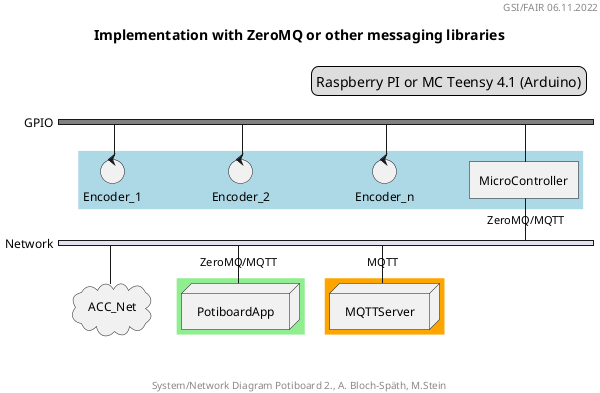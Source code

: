 @startuml

header GSI/FAIR 06.11.2022
footer System/Network Diagram Potiboard 2., A. Bloch-Späth, M.Stein
title Implementation with ZeroMQ or other messaging libraries

 legend top right
   Raspberry PI or MC Teensy 4.1 (Arduino)
 endlegend

nwdiag {
  network GPIO {
    group {
      color = "lightblue";
       Encoder_1;
       Encoder_2;
       Encoder_n;
       MicroController;
    }

    color = "gray"
    Encoder_1 [shape = control];
    Encoder_2 [shape = control];
    Encoder_n [shape = control];
    MicroController [shape = component];
  }

  network Network {
    group {
      color = "lightgreen";
      PotiboardApp;
    }
    group {
      color = "orange";
      MQTTServer;
    }
  ACC_Net [shape = cloud];
      PotiboardApp [shape = node, address = ZeroMQ/MQTT];
      MQTTServer [shape = node, address = MQTT];
      MicroController [address = ZeroMQ/MQTT];
  }
}
@enduml
